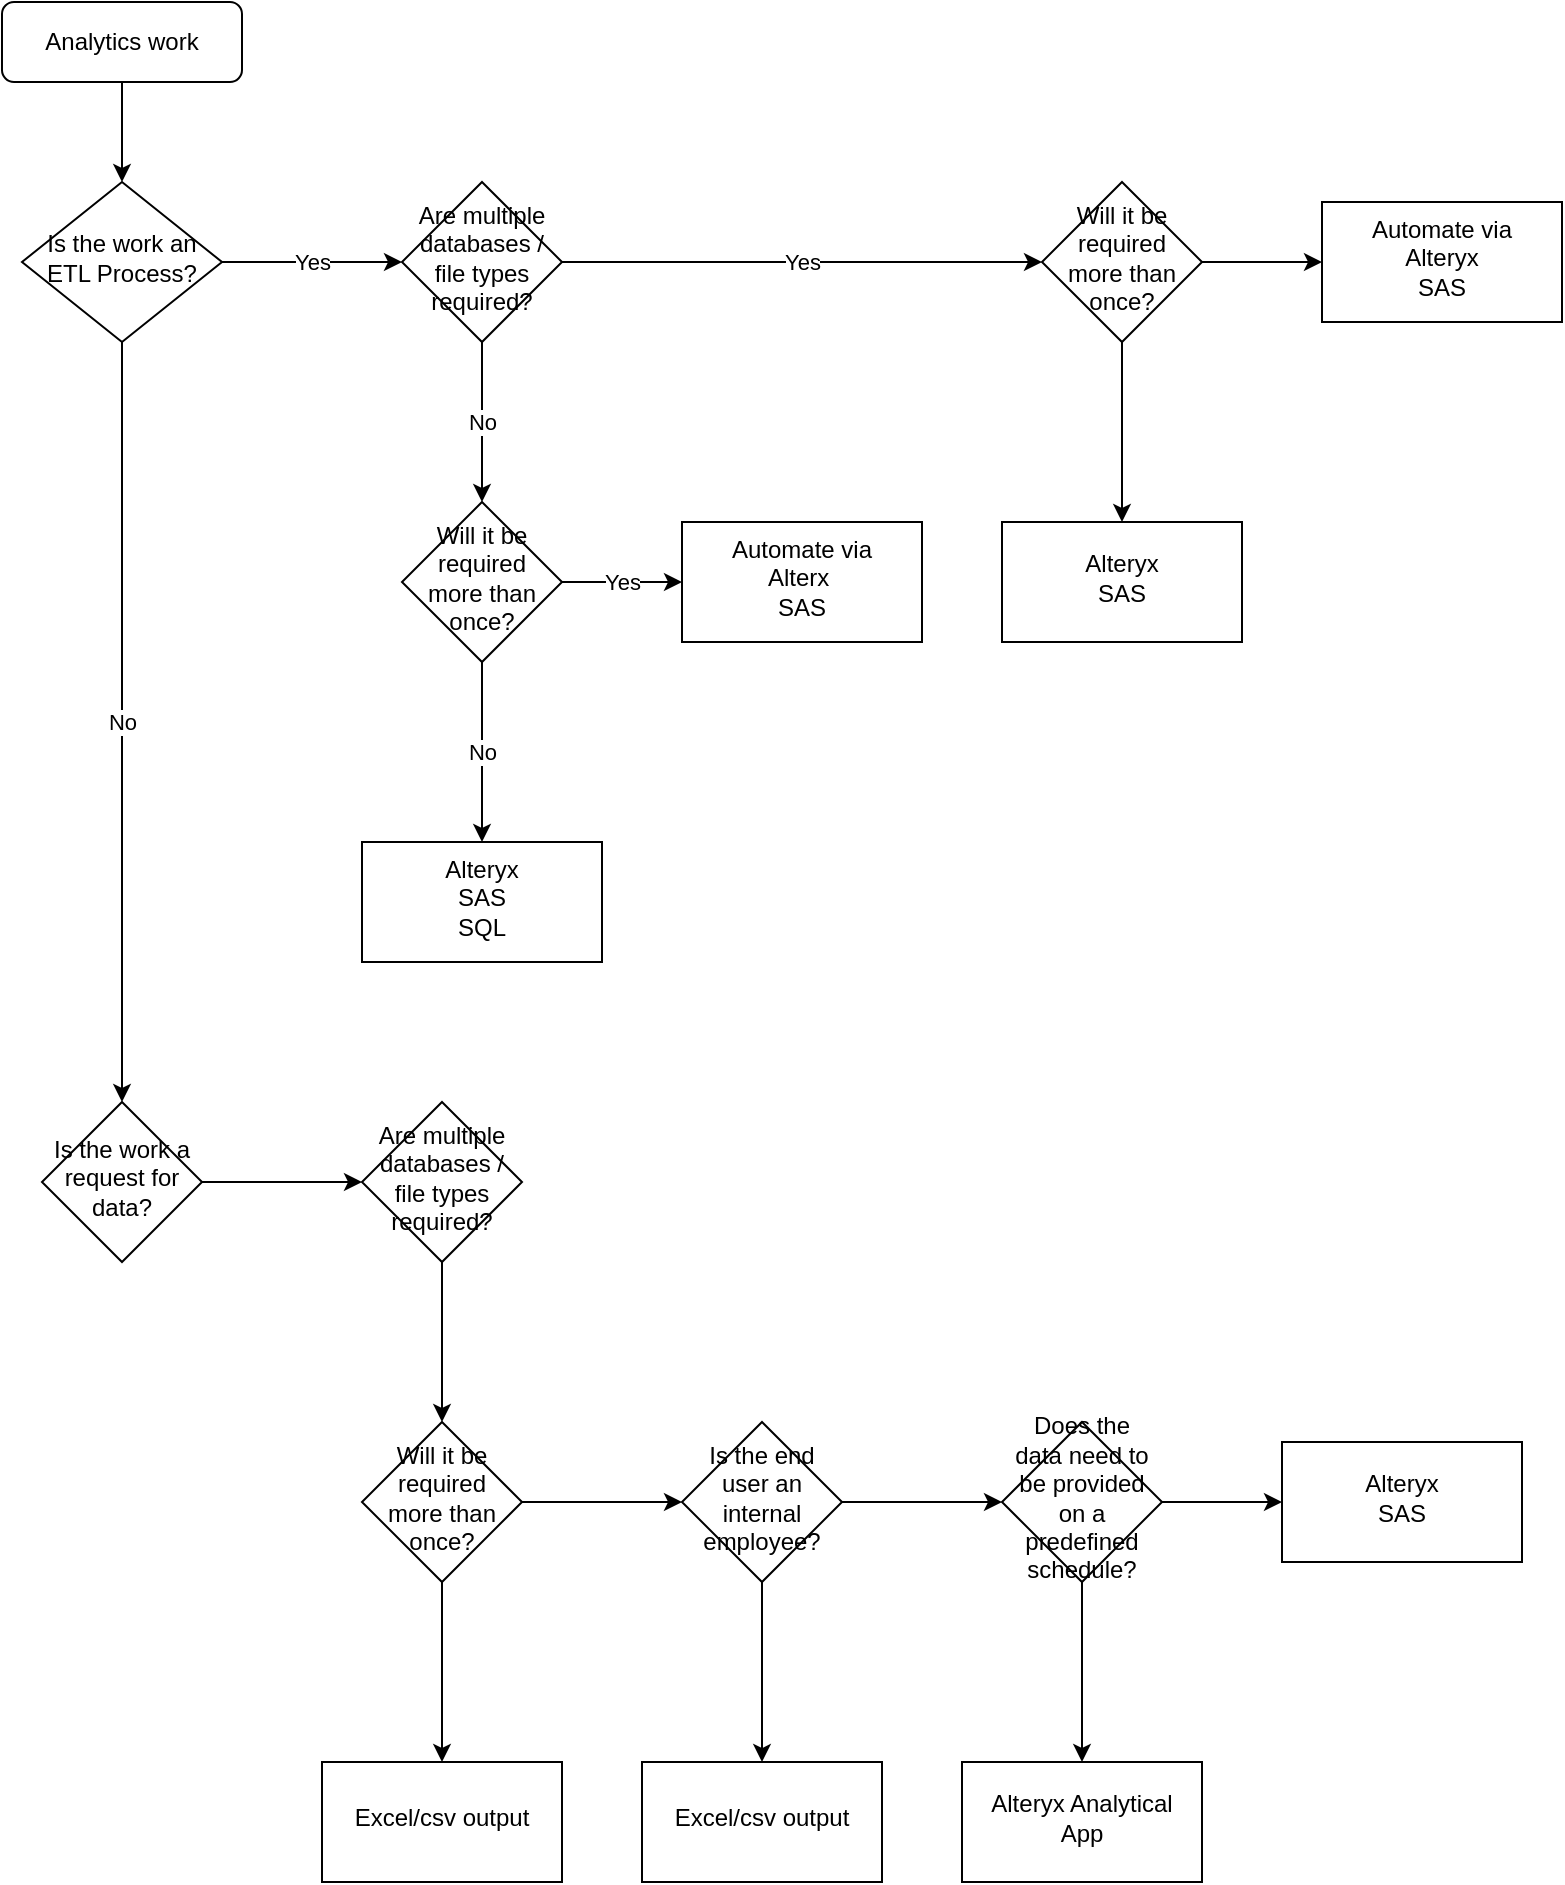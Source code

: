 <mxfile version="17.2.4" type="device"><diagram id="C5RBs43oDa-KdzZeNtuy" name="Page-1"><mxGraphModel dx="878" dy="808" grid="1" gridSize="10" guides="1" tooltips="1" connect="1" arrows="1" fold="1" page="1" pageScale="1" pageWidth="827" pageHeight="1169" math="0" shadow="0"><root><mxCell id="WIyWlLk6GJQsqaUBKTNV-0"/><mxCell id="WIyWlLk6GJQsqaUBKTNV-1" parent="WIyWlLk6GJQsqaUBKTNV-0"/><mxCell id="2qFM9A3Nf4JzHVDSeFwk-3" style="edgeStyle=orthogonalEdgeStyle;rounded=0;orthogonalLoop=1;jettySize=auto;html=1;exitX=0.5;exitY=1;exitDx=0;exitDy=0;" edge="1" parent="WIyWlLk6GJQsqaUBKTNV-1" source="WIyWlLk6GJQsqaUBKTNV-3" target="WIyWlLk6GJQsqaUBKTNV-6"><mxGeometry relative="1" as="geometry"/></mxCell><mxCell id="WIyWlLk6GJQsqaUBKTNV-3" value="Analytics work" style="rounded=1;whiteSpace=wrap;html=1;fontSize=12;glass=0;strokeWidth=1;shadow=0;" parent="WIyWlLk6GJQsqaUBKTNV-1" vertex="1"><mxGeometry x="160" y="80" width="120" height="40" as="geometry"/></mxCell><mxCell id="2qFM9A3Nf4JzHVDSeFwk-2" value="Yes" style="edgeStyle=orthogonalEdgeStyle;rounded=0;orthogonalLoop=1;jettySize=auto;html=1;" edge="1" parent="WIyWlLk6GJQsqaUBKTNV-1" source="WIyWlLk6GJQsqaUBKTNV-6" target="2qFM9A3Nf4JzHVDSeFwk-1"><mxGeometry relative="1" as="geometry"/></mxCell><mxCell id="WIyWlLk6GJQsqaUBKTNV-6" value="Is the work an ETL Process?" style="rhombus;whiteSpace=wrap;html=1;shadow=0;fontFamily=Helvetica;fontSize=12;align=center;strokeWidth=1;spacing=6;spacingTop=-4;" parent="WIyWlLk6GJQsqaUBKTNV-1" vertex="1"><mxGeometry x="170" y="170" width="100" height="80" as="geometry"/></mxCell><mxCell id="2qFM9A3Nf4JzHVDSeFwk-10" value="No" style="edgeStyle=orthogonalEdgeStyle;rounded=0;orthogonalLoop=1;jettySize=auto;html=1;" edge="1" parent="WIyWlLk6GJQsqaUBKTNV-1" source="2qFM9A3Nf4JzHVDSeFwk-1" target="2qFM9A3Nf4JzHVDSeFwk-9"><mxGeometry relative="1" as="geometry"/></mxCell><mxCell id="2qFM9A3Nf4JzHVDSeFwk-1" value="Are multiple databases / file types required?" style="rhombus;whiteSpace=wrap;html=1;shadow=0;strokeWidth=1;spacing=6;spacingTop=-4;" vertex="1" parent="WIyWlLk6GJQsqaUBKTNV-1"><mxGeometry x="360" y="170" width="80" height="80" as="geometry"/></mxCell><mxCell id="2qFM9A3Nf4JzHVDSeFwk-12" value="No" style="edgeStyle=orthogonalEdgeStyle;rounded=0;orthogonalLoop=1;jettySize=auto;html=1;" edge="1" parent="WIyWlLk6GJQsqaUBKTNV-1" source="2qFM9A3Nf4JzHVDSeFwk-9" target="2qFM9A3Nf4JzHVDSeFwk-11"><mxGeometry relative="1" as="geometry"/></mxCell><mxCell id="2qFM9A3Nf4JzHVDSeFwk-14" value="Yes" style="edgeStyle=orthogonalEdgeStyle;rounded=0;orthogonalLoop=1;jettySize=auto;html=1;" edge="1" parent="WIyWlLk6GJQsqaUBKTNV-1" source="2qFM9A3Nf4JzHVDSeFwk-9" target="2qFM9A3Nf4JzHVDSeFwk-13"><mxGeometry relative="1" as="geometry"/></mxCell><mxCell id="2qFM9A3Nf4JzHVDSeFwk-9" value="Will it be required more than once?" style="rhombus;whiteSpace=wrap;html=1;shadow=0;strokeWidth=1;spacing=6;spacingTop=-4;" vertex="1" parent="WIyWlLk6GJQsqaUBKTNV-1"><mxGeometry x="360" y="330" width="80" height="80" as="geometry"/></mxCell><mxCell id="2qFM9A3Nf4JzHVDSeFwk-11" value="Alteryx&lt;br&gt;SAS&lt;br&gt;SQL" style="rounded=0;whiteSpace=wrap;html=1;shadow=0;strokeWidth=1;spacing=6;spacingTop=-4;" vertex="1" parent="WIyWlLk6GJQsqaUBKTNV-1"><mxGeometry x="340" y="500" width="120" height="60" as="geometry"/></mxCell><mxCell id="2qFM9A3Nf4JzHVDSeFwk-13" value="Automate via&lt;br&gt;Alterx&amp;nbsp;&lt;br&gt;SAS" style="rounded=0;whiteSpace=wrap;html=1;shadow=0;strokeWidth=1;spacing=6;spacingTop=-4;" vertex="1" parent="WIyWlLk6GJQsqaUBKTNV-1"><mxGeometry x="500" y="340" width="120" height="60" as="geometry"/></mxCell><mxCell id="2qFM9A3Nf4JzHVDSeFwk-18" value="Yes" style="edgeStyle=orthogonalEdgeStyle;rounded=0;orthogonalLoop=1;jettySize=auto;html=1;exitX=1;exitY=0.5;exitDx=0;exitDy=0;" edge="1" parent="WIyWlLk6GJQsqaUBKTNV-1" source="2qFM9A3Nf4JzHVDSeFwk-1" target="2qFM9A3Nf4JzHVDSeFwk-17"><mxGeometry relative="1" as="geometry"><mxPoint x="600" y="210" as="sourcePoint"/></mxGeometry></mxCell><mxCell id="2qFM9A3Nf4JzHVDSeFwk-20" value="" style="edgeStyle=orthogonalEdgeStyle;rounded=0;orthogonalLoop=1;jettySize=auto;html=1;" edge="1" parent="WIyWlLk6GJQsqaUBKTNV-1" source="2qFM9A3Nf4JzHVDSeFwk-17" target="2qFM9A3Nf4JzHVDSeFwk-19"><mxGeometry relative="1" as="geometry"/></mxCell><mxCell id="2qFM9A3Nf4JzHVDSeFwk-22" value="" style="edgeStyle=orthogonalEdgeStyle;rounded=0;orthogonalLoop=1;jettySize=auto;html=1;" edge="1" parent="WIyWlLk6GJQsqaUBKTNV-1" source="2qFM9A3Nf4JzHVDSeFwk-17" target="2qFM9A3Nf4JzHVDSeFwk-21"><mxGeometry relative="1" as="geometry"/></mxCell><mxCell id="2qFM9A3Nf4JzHVDSeFwk-17" value="Will it be required more than once?" style="rhombus;whiteSpace=wrap;html=1;shadow=0;strokeWidth=1;spacing=6;spacingTop=-4;" vertex="1" parent="WIyWlLk6GJQsqaUBKTNV-1"><mxGeometry x="680" y="170" width="80" height="80" as="geometry"/></mxCell><mxCell id="2qFM9A3Nf4JzHVDSeFwk-19" value="Alteryx&lt;br&gt;SAS" style="rounded=0;whiteSpace=wrap;html=1;shadow=0;strokeWidth=1;spacing=6;spacingTop=-4;" vertex="1" parent="WIyWlLk6GJQsqaUBKTNV-1"><mxGeometry x="660" y="340" width="120" height="60" as="geometry"/></mxCell><mxCell id="2qFM9A3Nf4JzHVDSeFwk-21" value="Automate via&lt;br&gt;Alteryx&lt;br&gt;SAS" style="rounded=0;whiteSpace=wrap;html=1;shadow=0;strokeWidth=1;spacing=6;spacingTop=-4;" vertex="1" parent="WIyWlLk6GJQsqaUBKTNV-1"><mxGeometry x="820" y="180" width="120" height="60" as="geometry"/></mxCell><mxCell id="2qFM9A3Nf4JzHVDSeFwk-36" value="No" style="edgeStyle=orthogonalEdgeStyle;rounded=0;orthogonalLoop=1;jettySize=auto;html=1;exitX=0.5;exitY=1;exitDx=0;exitDy=0;" edge="1" parent="WIyWlLk6GJQsqaUBKTNV-1" source="WIyWlLk6GJQsqaUBKTNV-6" target="2qFM9A3Nf4JzHVDSeFwk-35"><mxGeometry relative="1" as="geometry"><mxPoint x="220" y="560" as="sourcePoint"/></mxGeometry></mxCell><mxCell id="2qFM9A3Nf4JzHVDSeFwk-38" value="" style="edgeStyle=orthogonalEdgeStyle;rounded=0;orthogonalLoop=1;jettySize=auto;html=1;" edge="1" parent="WIyWlLk6GJQsqaUBKTNV-1" source="2qFM9A3Nf4JzHVDSeFwk-35" target="2qFM9A3Nf4JzHVDSeFwk-37"><mxGeometry relative="1" as="geometry"/></mxCell><mxCell id="2qFM9A3Nf4JzHVDSeFwk-35" value="Is the work a request for data?" style="rhombus;whiteSpace=wrap;html=1;shadow=0;strokeWidth=1;spacing=6;spacingTop=-4;" vertex="1" parent="WIyWlLk6GJQsqaUBKTNV-1"><mxGeometry x="180" y="630" width="80" height="80" as="geometry"/></mxCell><mxCell id="2qFM9A3Nf4JzHVDSeFwk-40" value="" style="edgeStyle=orthogonalEdgeStyle;rounded=0;orthogonalLoop=1;jettySize=auto;html=1;" edge="1" parent="WIyWlLk6GJQsqaUBKTNV-1" source="2qFM9A3Nf4JzHVDSeFwk-37" target="2qFM9A3Nf4JzHVDSeFwk-39"><mxGeometry relative="1" as="geometry"/></mxCell><mxCell id="2qFM9A3Nf4JzHVDSeFwk-37" value="Are multiple databases / file types required?" style="rhombus;whiteSpace=wrap;html=1;shadow=0;strokeWidth=1;spacing=6;spacingTop=-4;" vertex="1" parent="WIyWlLk6GJQsqaUBKTNV-1"><mxGeometry x="340" y="630" width="80" height="80" as="geometry"/></mxCell><mxCell id="2qFM9A3Nf4JzHVDSeFwk-42" value="" style="edgeStyle=orthogonalEdgeStyle;rounded=0;orthogonalLoop=1;jettySize=auto;html=1;" edge="1" parent="WIyWlLk6GJQsqaUBKTNV-1" source="2qFM9A3Nf4JzHVDSeFwk-39" target="2qFM9A3Nf4JzHVDSeFwk-41"><mxGeometry relative="1" as="geometry"/></mxCell><mxCell id="2qFM9A3Nf4JzHVDSeFwk-44" value="" style="edgeStyle=orthogonalEdgeStyle;rounded=0;orthogonalLoop=1;jettySize=auto;html=1;" edge="1" parent="WIyWlLk6GJQsqaUBKTNV-1" source="2qFM9A3Nf4JzHVDSeFwk-39" target="2qFM9A3Nf4JzHVDSeFwk-43"><mxGeometry relative="1" as="geometry"/></mxCell><mxCell id="2qFM9A3Nf4JzHVDSeFwk-39" value="Will it be required more than once?" style="rhombus;whiteSpace=wrap;html=1;shadow=0;strokeWidth=1;spacing=6;spacingTop=-4;" vertex="1" parent="WIyWlLk6GJQsqaUBKTNV-1"><mxGeometry x="340" y="790" width="80" height="80" as="geometry"/></mxCell><mxCell id="2qFM9A3Nf4JzHVDSeFwk-46" value="" style="edgeStyle=orthogonalEdgeStyle;rounded=0;orthogonalLoop=1;jettySize=auto;html=1;" edge="1" parent="WIyWlLk6GJQsqaUBKTNV-1" source="2qFM9A3Nf4JzHVDSeFwk-41" target="2qFM9A3Nf4JzHVDSeFwk-45"><mxGeometry relative="1" as="geometry"/></mxCell><mxCell id="2qFM9A3Nf4JzHVDSeFwk-48" value="" style="edgeStyle=orthogonalEdgeStyle;rounded=0;orthogonalLoop=1;jettySize=auto;html=1;" edge="1" parent="WIyWlLk6GJQsqaUBKTNV-1" source="2qFM9A3Nf4JzHVDSeFwk-41" target="2qFM9A3Nf4JzHVDSeFwk-47"><mxGeometry relative="1" as="geometry"/></mxCell><mxCell id="2qFM9A3Nf4JzHVDSeFwk-41" value="Is the end user an internal employee?" style="rhombus;whiteSpace=wrap;html=1;shadow=0;strokeWidth=1;spacing=6;spacingTop=-4;" vertex="1" parent="WIyWlLk6GJQsqaUBKTNV-1"><mxGeometry x="500" y="790" width="80" height="80" as="geometry"/></mxCell><mxCell id="2qFM9A3Nf4JzHVDSeFwk-43" value="Excel/csv output" style="whiteSpace=wrap;html=1;shadow=0;strokeWidth=1;spacing=6;spacingTop=-4;" vertex="1" parent="WIyWlLk6GJQsqaUBKTNV-1"><mxGeometry x="320" y="960" width="120" height="60" as="geometry"/></mxCell><mxCell id="2qFM9A3Nf4JzHVDSeFwk-45" value="Excel/csv output" style="whiteSpace=wrap;html=1;shadow=0;strokeWidth=1;spacing=6;spacingTop=-4;" vertex="1" parent="WIyWlLk6GJQsqaUBKTNV-1"><mxGeometry x="480" y="960" width="120" height="60" as="geometry"/></mxCell><mxCell id="2qFM9A3Nf4JzHVDSeFwk-50" value="" style="edgeStyle=orthogonalEdgeStyle;rounded=0;orthogonalLoop=1;jettySize=auto;html=1;" edge="1" parent="WIyWlLk6GJQsqaUBKTNV-1" source="2qFM9A3Nf4JzHVDSeFwk-47" target="2qFM9A3Nf4JzHVDSeFwk-49"><mxGeometry relative="1" as="geometry"/></mxCell><mxCell id="2qFM9A3Nf4JzHVDSeFwk-52" value="" style="edgeStyle=orthogonalEdgeStyle;rounded=0;orthogonalLoop=1;jettySize=auto;html=1;" edge="1" parent="WIyWlLk6GJQsqaUBKTNV-1" source="2qFM9A3Nf4JzHVDSeFwk-47" target="2qFM9A3Nf4JzHVDSeFwk-51"><mxGeometry relative="1" as="geometry"/></mxCell><mxCell id="2qFM9A3Nf4JzHVDSeFwk-47" value="Does the data need to be provided on a predefined schedule?" style="rhombus;whiteSpace=wrap;html=1;shadow=0;strokeWidth=1;spacing=6;spacingTop=-4;" vertex="1" parent="WIyWlLk6GJQsqaUBKTNV-1"><mxGeometry x="660" y="790" width="80" height="80" as="geometry"/></mxCell><mxCell id="2qFM9A3Nf4JzHVDSeFwk-49" value="Alteryx Analytical App" style="whiteSpace=wrap;html=1;shadow=0;strokeWidth=1;spacing=6;spacingTop=-4;" vertex="1" parent="WIyWlLk6GJQsqaUBKTNV-1"><mxGeometry x="640" y="960" width="120" height="60" as="geometry"/></mxCell><mxCell id="2qFM9A3Nf4JzHVDSeFwk-51" value="Alteryx&lt;br&gt;SAS" style="whiteSpace=wrap;html=1;shadow=0;strokeWidth=1;spacing=6;spacingTop=-4;" vertex="1" parent="WIyWlLk6GJQsqaUBKTNV-1"><mxGeometry x="800" y="800" width="120" height="60" as="geometry"/></mxCell></root></mxGraphModel></diagram></mxfile>